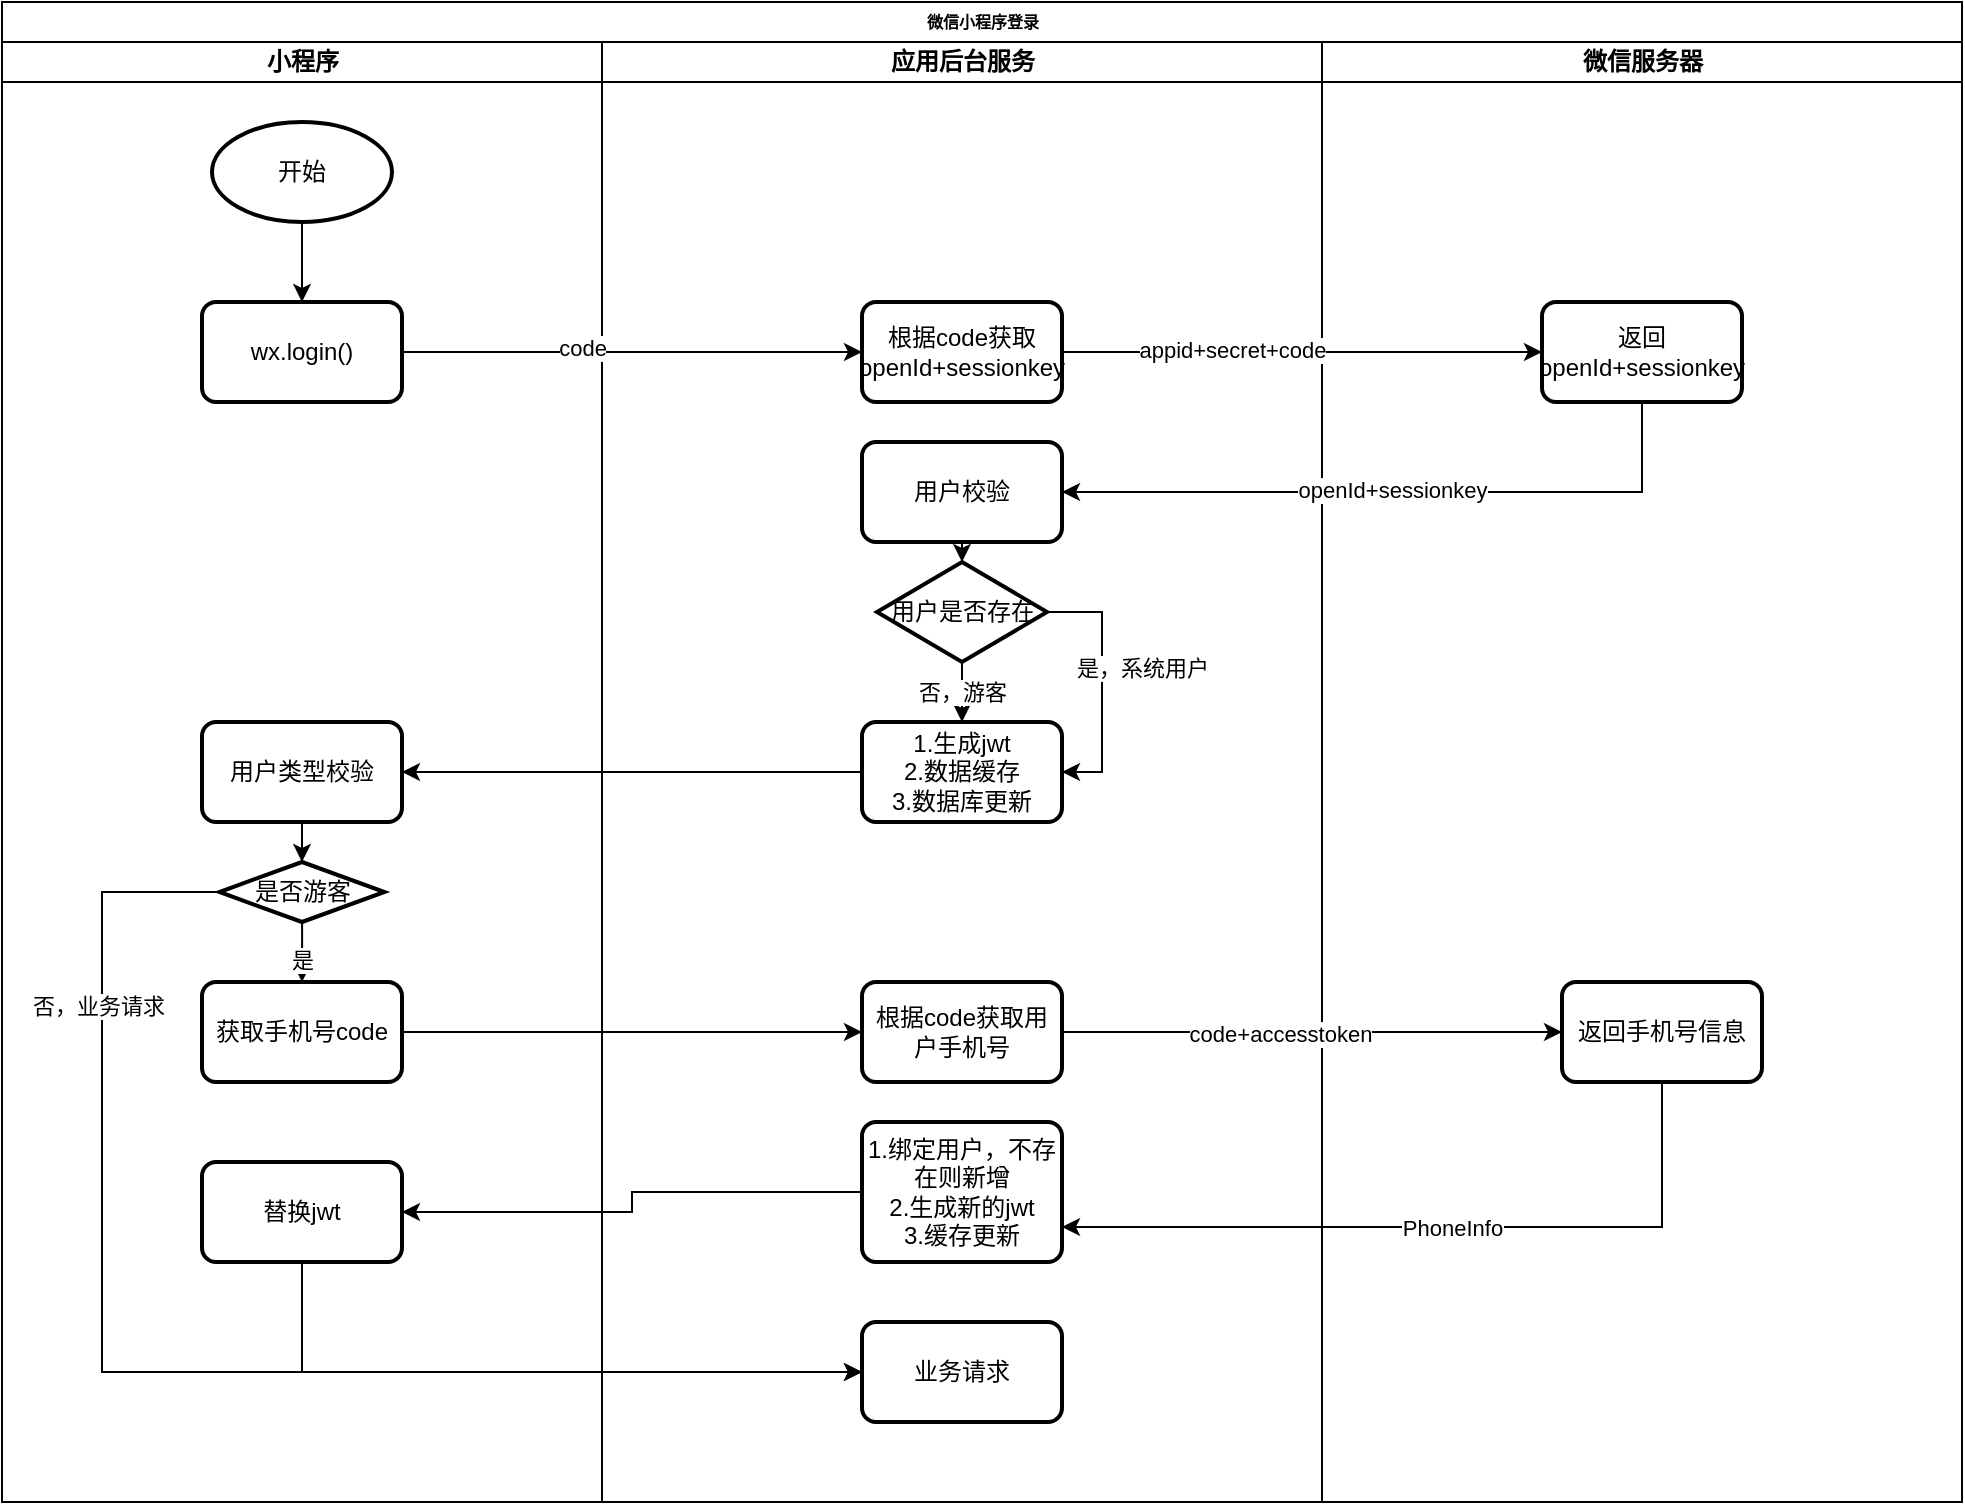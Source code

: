 <mxfile version="20.8.15" type="github">
  <diagram name="Page-1" id="74e2e168-ea6b-b213-b513-2b3c1d86103e">
    <mxGraphModel dx="954" dy="562" grid="1" gridSize="10" guides="1" tooltips="1" connect="1" arrows="1" fold="1" page="1" pageScale="1" pageWidth="1100" pageHeight="850" background="none" math="0" shadow="0">
      <root>
        <mxCell id="0" />
        <mxCell id="1" parent="0" />
        <mxCell id="77e6c97f196da883-1" value="微信小程序登录" style="swimlane;html=1;childLayout=stackLayout;startSize=20;rounded=0;shadow=0;labelBackgroundColor=none;strokeWidth=1;fontFamily=Verdana;fontSize=8;align=center;" parent="1" vertex="1">
          <mxGeometry x="70" y="40" width="980" height="750" as="geometry" />
        </mxCell>
        <mxCell id="77e6c97f196da883-2" value="小程序" style="swimlane;html=1;startSize=20;" parent="77e6c97f196da883-1" vertex="1">
          <mxGeometry y="20" width="300" height="730" as="geometry" />
        </mxCell>
        <mxCell id="PLSRkk44Yz1ZM-LXP_ny-17" style="edgeStyle=orthogonalEdgeStyle;rounded=0;orthogonalLoop=1;jettySize=auto;html=1;entryX=0.5;entryY=0;entryDx=0;entryDy=0;" edge="1" parent="77e6c97f196da883-2" source="PLSRkk44Yz1ZM-LXP_ny-10" target="PLSRkk44Yz1ZM-LXP_ny-11">
          <mxGeometry relative="1" as="geometry" />
        </mxCell>
        <mxCell id="PLSRkk44Yz1ZM-LXP_ny-10" value="开始" style="strokeWidth=2;html=1;shape=mxgraph.flowchart.start_1;whiteSpace=wrap;" vertex="1" parent="77e6c97f196da883-2">
          <mxGeometry x="105" y="40" width="90" height="50" as="geometry" />
        </mxCell>
        <mxCell id="PLSRkk44Yz1ZM-LXP_ny-11" value="wx.login()" style="rounded=1;whiteSpace=wrap;html=1;absoluteArcSize=1;arcSize=14;strokeWidth=2;" vertex="1" parent="77e6c97f196da883-2">
          <mxGeometry x="100" y="130" width="100" height="50" as="geometry" />
        </mxCell>
        <mxCell id="PLSRkk44Yz1ZM-LXP_ny-36" style="edgeStyle=orthogonalEdgeStyle;rounded=0;orthogonalLoop=1;jettySize=auto;html=1;" edge="1" parent="77e6c97f196da883-2" source="PLSRkk44Yz1ZM-LXP_ny-33" target="PLSRkk44Yz1ZM-LXP_ny-35">
          <mxGeometry relative="1" as="geometry" />
        </mxCell>
        <mxCell id="PLSRkk44Yz1ZM-LXP_ny-33" value="用户类型校验" style="rounded=1;whiteSpace=wrap;html=1;absoluteArcSize=1;arcSize=14;strokeWidth=2;" vertex="1" parent="77e6c97f196da883-2">
          <mxGeometry x="100" y="340" width="100" height="50" as="geometry" />
        </mxCell>
        <mxCell id="PLSRkk44Yz1ZM-LXP_ny-38" style="edgeStyle=orthogonalEdgeStyle;rounded=0;orthogonalLoop=1;jettySize=auto;html=1;entryX=0.5;entryY=0;entryDx=0;entryDy=0;" edge="1" parent="77e6c97f196da883-2" source="PLSRkk44Yz1ZM-LXP_ny-35" target="PLSRkk44Yz1ZM-LXP_ny-37">
          <mxGeometry relative="1" as="geometry" />
        </mxCell>
        <mxCell id="PLSRkk44Yz1ZM-LXP_ny-39" value="是" style="edgeLabel;html=1;align=center;verticalAlign=middle;resizable=0;points=[];" vertex="1" connectable="0" parent="PLSRkk44Yz1ZM-LXP_ny-38">
          <mxGeometry x="0.22" relative="1" as="geometry">
            <mxPoint as="offset" />
          </mxGeometry>
        </mxCell>
        <mxCell id="PLSRkk44Yz1ZM-LXP_ny-35" value="是否游客" style="strokeWidth=2;html=1;shape=mxgraph.flowchart.decision;whiteSpace=wrap;" vertex="1" parent="77e6c97f196da883-2">
          <mxGeometry x="108.75" y="410" width="82.5" height="30" as="geometry" />
        </mxCell>
        <mxCell id="PLSRkk44Yz1ZM-LXP_ny-37" value="获取手机号code" style="rounded=1;whiteSpace=wrap;html=1;absoluteArcSize=1;arcSize=14;strokeWidth=2;" vertex="1" parent="77e6c97f196da883-2">
          <mxGeometry x="100" y="470" width="100" height="50" as="geometry" />
        </mxCell>
        <mxCell id="PLSRkk44Yz1ZM-LXP_ny-49" value="替换jwt" style="rounded=1;whiteSpace=wrap;html=1;absoluteArcSize=1;arcSize=14;strokeWidth=2;" vertex="1" parent="77e6c97f196da883-2">
          <mxGeometry x="100" y="560" width="100" height="50" as="geometry" />
        </mxCell>
        <mxCell id="77e6c97f196da883-3" value="应用后台服务" style="swimlane;html=1;startSize=20;" parent="77e6c97f196da883-1" vertex="1">
          <mxGeometry x="300" y="20" width="360" height="730" as="geometry" />
        </mxCell>
        <mxCell id="PLSRkk44Yz1ZM-LXP_ny-15" value="根据code获取openId+sessionkey" style="rounded=1;whiteSpace=wrap;html=1;absoluteArcSize=1;arcSize=14;strokeWidth=2;" vertex="1" parent="77e6c97f196da883-3">
          <mxGeometry x="130" y="130" width="100" height="50" as="geometry" />
        </mxCell>
        <mxCell id="PLSRkk44Yz1ZM-LXP_ny-27" style="edgeStyle=orthogonalEdgeStyle;rounded=0;orthogonalLoop=1;jettySize=auto;html=1;entryX=0.5;entryY=0;entryDx=0;entryDy=0;entryPerimeter=0;" edge="1" parent="77e6c97f196da883-3" source="PLSRkk44Yz1ZM-LXP_ny-22" target="PLSRkk44Yz1ZM-LXP_ny-26">
          <mxGeometry relative="1" as="geometry" />
        </mxCell>
        <mxCell id="PLSRkk44Yz1ZM-LXP_ny-22" value="用户校验" style="rounded=1;whiteSpace=wrap;html=1;absoluteArcSize=1;arcSize=14;strokeWidth=2;" vertex="1" parent="77e6c97f196da883-3">
          <mxGeometry x="130" y="200" width="100" height="50" as="geometry" />
        </mxCell>
        <mxCell id="PLSRkk44Yz1ZM-LXP_ny-29" style="edgeStyle=orthogonalEdgeStyle;rounded=0;orthogonalLoop=1;jettySize=auto;html=1;entryX=0.5;entryY=0;entryDx=0;entryDy=0;" edge="1" parent="77e6c97f196da883-3" source="PLSRkk44Yz1ZM-LXP_ny-26" target="PLSRkk44Yz1ZM-LXP_ny-28">
          <mxGeometry relative="1" as="geometry" />
        </mxCell>
        <mxCell id="PLSRkk44Yz1ZM-LXP_ny-32" value="否，游客" style="edgeLabel;html=1;align=center;verticalAlign=middle;resizable=0;points=[];" vertex="1" connectable="0" parent="PLSRkk44Yz1ZM-LXP_ny-29">
          <mxGeometry x="-0.425" y="2" relative="1" as="geometry">
            <mxPoint x="-2" as="offset" />
          </mxGeometry>
        </mxCell>
        <mxCell id="PLSRkk44Yz1ZM-LXP_ny-30" style="edgeStyle=orthogonalEdgeStyle;rounded=0;orthogonalLoop=1;jettySize=auto;html=1;entryX=1;entryY=0.5;entryDx=0;entryDy=0;exitX=1;exitY=0.5;exitDx=0;exitDy=0;exitPerimeter=0;" edge="1" parent="77e6c97f196da883-3" source="PLSRkk44Yz1ZM-LXP_ny-26" target="PLSRkk44Yz1ZM-LXP_ny-28">
          <mxGeometry relative="1" as="geometry" />
        </mxCell>
        <mxCell id="PLSRkk44Yz1ZM-LXP_ny-31" value="是，系统用户" style="edgeLabel;html=1;align=center;verticalAlign=middle;resizable=0;points=[];" vertex="1" connectable="0" parent="PLSRkk44Yz1ZM-LXP_ny-30">
          <mxGeometry x="-0.51" y="-1" relative="1" as="geometry">
            <mxPoint x="21" y="24" as="offset" />
          </mxGeometry>
        </mxCell>
        <mxCell id="PLSRkk44Yz1ZM-LXP_ny-26" value="用户是否存在" style="strokeWidth=2;html=1;shape=mxgraph.flowchart.decision;whiteSpace=wrap;" vertex="1" parent="77e6c97f196da883-3">
          <mxGeometry x="137.5" y="260" width="85" height="50" as="geometry" />
        </mxCell>
        <mxCell id="PLSRkk44Yz1ZM-LXP_ny-28" value="1.生成jwt&lt;br&gt;2.数据缓存&lt;br&gt;3.数据库更新" style="rounded=1;whiteSpace=wrap;html=1;absoluteArcSize=1;arcSize=14;strokeWidth=2;" vertex="1" parent="77e6c97f196da883-3">
          <mxGeometry x="130" y="340" width="100" height="50" as="geometry" />
        </mxCell>
        <mxCell id="PLSRkk44Yz1ZM-LXP_ny-40" value="根据code获取用户手机号" style="rounded=1;whiteSpace=wrap;html=1;absoluteArcSize=1;arcSize=14;strokeWidth=2;" vertex="1" parent="77e6c97f196da883-3">
          <mxGeometry x="130" y="470" width="100" height="50" as="geometry" />
        </mxCell>
        <mxCell id="PLSRkk44Yz1ZM-LXP_ny-45" value="1.绑定用户，不存在则新增&lt;br&gt;2.生成新的jwt&lt;br&gt;3.缓存更新" style="rounded=1;whiteSpace=wrap;html=1;absoluteArcSize=1;arcSize=14;strokeWidth=2;" vertex="1" parent="77e6c97f196da883-3">
          <mxGeometry x="130" y="540" width="100" height="70" as="geometry" />
        </mxCell>
        <mxCell id="PLSRkk44Yz1ZM-LXP_ny-48" value="业务请求" style="rounded=1;whiteSpace=wrap;html=1;absoluteArcSize=1;arcSize=14;strokeWidth=2;" vertex="1" parent="77e6c97f196da883-3">
          <mxGeometry x="130" y="640" width="100" height="50" as="geometry" />
        </mxCell>
        <mxCell id="PLSRkk44Yz1ZM-LXP_ny-9" value="微信服务器" style="swimlane;html=1;startSize=20;" vertex="1" parent="77e6c97f196da883-1">
          <mxGeometry x="660" y="20" width="320" height="730" as="geometry" />
        </mxCell>
        <mxCell id="PLSRkk44Yz1ZM-LXP_ny-16" value="返回openId+sessionkey" style="rounded=1;whiteSpace=wrap;html=1;absoluteArcSize=1;arcSize=14;strokeWidth=2;" vertex="1" parent="PLSRkk44Yz1ZM-LXP_ny-9">
          <mxGeometry x="110" y="130" width="100" height="50" as="geometry" />
        </mxCell>
        <mxCell id="PLSRkk44Yz1ZM-LXP_ny-42" value="返回手机号信息" style="rounded=1;whiteSpace=wrap;html=1;absoluteArcSize=1;arcSize=14;strokeWidth=2;" vertex="1" parent="PLSRkk44Yz1ZM-LXP_ny-9">
          <mxGeometry x="120" y="470" width="100" height="50" as="geometry" />
        </mxCell>
        <mxCell id="PLSRkk44Yz1ZM-LXP_ny-18" style="edgeStyle=orthogonalEdgeStyle;rounded=0;orthogonalLoop=1;jettySize=auto;html=1;entryX=0;entryY=0.5;entryDx=0;entryDy=0;" edge="1" parent="77e6c97f196da883-1" source="PLSRkk44Yz1ZM-LXP_ny-11" target="PLSRkk44Yz1ZM-LXP_ny-15">
          <mxGeometry relative="1" as="geometry" />
        </mxCell>
        <mxCell id="PLSRkk44Yz1ZM-LXP_ny-20" value="code" style="edgeLabel;html=1;align=center;verticalAlign=middle;resizable=0;points=[];" vertex="1" connectable="0" parent="PLSRkk44Yz1ZM-LXP_ny-18">
          <mxGeometry x="-0.217" y="2" relative="1" as="geometry">
            <mxPoint as="offset" />
          </mxGeometry>
        </mxCell>
        <mxCell id="PLSRkk44Yz1ZM-LXP_ny-19" style="edgeStyle=orthogonalEdgeStyle;rounded=0;orthogonalLoop=1;jettySize=auto;html=1;" edge="1" parent="77e6c97f196da883-1" source="PLSRkk44Yz1ZM-LXP_ny-15" target="PLSRkk44Yz1ZM-LXP_ny-16">
          <mxGeometry relative="1" as="geometry" />
        </mxCell>
        <mxCell id="PLSRkk44Yz1ZM-LXP_ny-21" value="appid+secret+code" style="edgeLabel;html=1;align=center;verticalAlign=middle;resizable=0;points=[];" vertex="1" connectable="0" parent="PLSRkk44Yz1ZM-LXP_ny-19">
          <mxGeometry x="-0.292" y="1" relative="1" as="geometry">
            <mxPoint as="offset" />
          </mxGeometry>
        </mxCell>
        <mxCell id="PLSRkk44Yz1ZM-LXP_ny-24" style="edgeStyle=orthogonalEdgeStyle;rounded=0;orthogonalLoop=1;jettySize=auto;html=1;entryX=1;entryY=0.5;entryDx=0;entryDy=0;exitX=0.5;exitY=1;exitDx=0;exitDy=0;" edge="1" parent="77e6c97f196da883-1" source="PLSRkk44Yz1ZM-LXP_ny-16" target="PLSRkk44Yz1ZM-LXP_ny-22">
          <mxGeometry relative="1" as="geometry" />
        </mxCell>
        <mxCell id="PLSRkk44Yz1ZM-LXP_ny-25" value="openId+sessionkey" style="edgeLabel;html=1;align=center;verticalAlign=middle;resizable=0;points=[];" vertex="1" connectable="0" parent="PLSRkk44Yz1ZM-LXP_ny-24">
          <mxGeometry x="0.019" y="-1" relative="1" as="geometry">
            <mxPoint as="offset" />
          </mxGeometry>
        </mxCell>
        <mxCell id="PLSRkk44Yz1ZM-LXP_ny-34" style="edgeStyle=orthogonalEdgeStyle;rounded=0;orthogonalLoop=1;jettySize=auto;html=1;" edge="1" parent="77e6c97f196da883-1" source="PLSRkk44Yz1ZM-LXP_ny-28" target="PLSRkk44Yz1ZM-LXP_ny-33">
          <mxGeometry relative="1" as="geometry" />
        </mxCell>
        <mxCell id="PLSRkk44Yz1ZM-LXP_ny-41" style="edgeStyle=orthogonalEdgeStyle;rounded=0;orthogonalLoop=1;jettySize=auto;html=1;" edge="1" parent="77e6c97f196da883-1" source="PLSRkk44Yz1ZM-LXP_ny-37" target="PLSRkk44Yz1ZM-LXP_ny-40">
          <mxGeometry relative="1" as="geometry">
            <mxPoint x="420" y="630" as="targetPoint" />
          </mxGeometry>
        </mxCell>
        <mxCell id="PLSRkk44Yz1ZM-LXP_ny-43" style="edgeStyle=orthogonalEdgeStyle;rounded=0;orthogonalLoop=1;jettySize=auto;html=1;" edge="1" parent="77e6c97f196da883-1" source="PLSRkk44Yz1ZM-LXP_ny-40" target="PLSRkk44Yz1ZM-LXP_ny-42">
          <mxGeometry relative="1" as="geometry">
            <mxPoint x="750" y="625" as="targetPoint" />
          </mxGeometry>
        </mxCell>
        <mxCell id="PLSRkk44Yz1ZM-LXP_ny-44" value="code+accesstoken" style="edgeLabel;html=1;align=center;verticalAlign=middle;resizable=0;points=[];" vertex="1" connectable="0" parent="PLSRkk44Yz1ZM-LXP_ny-43">
          <mxGeometry x="-0.133" y="-1" relative="1" as="geometry">
            <mxPoint as="offset" />
          </mxGeometry>
        </mxCell>
        <mxCell id="PLSRkk44Yz1ZM-LXP_ny-46" style="edgeStyle=orthogonalEdgeStyle;rounded=0;orthogonalLoop=1;jettySize=auto;html=1;entryX=1;entryY=0.75;entryDx=0;entryDy=0;exitX=0.5;exitY=1;exitDx=0;exitDy=0;" edge="1" parent="77e6c97f196da883-1" source="PLSRkk44Yz1ZM-LXP_ny-42" target="PLSRkk44Yz1ZM-LXP_ny-45">
          <mxGeometry relative="1" as="geometry" />
        </mxCell>
        <mxCell id="PLSRkk44Yz1ZM-LXP_ny-47" value="PhoneInfo" style="edgeLabel;html=1;align=center;verticalAlign=middle;resizable=0;points=[];" vertex="1" connectable="0" parent="PLSRkk44Yz1ZM-LXP_ny-46">
          <mxGeometry x="-0.046" relative="1" as="geometry">
            <mxPoint as="offset" />
          </mxGeometry>
        </mxCell>
        <mxCell id="PLSRkk44Yz1ZM-LXP_ny-50" style="edgeStyle=orthogonalEdgeStyle;rounded=0;orthogonalLoop=1;jettySize=auto;html=1;entryX=1;entryY=0.5;entryDx=0;entryDy=0;" edge="1" parent="77e6c97f196da883-1" source="PLSRkk44Yz1ZM-LXP_ny-45" target="PLSRkk44Yz1ZM-LXP_ny-49">
          <mxGeometry relative="1" as="geometry" />
        </mxCell>
        <mxCell id="PLSRkk44Yz1ZM-LXP_ny-51" style="edgeStyle=orthogonalEdgeStyle;rounded=0;orthogonalLoop=1;jettySize=auto;html=1;entryX=0;entryY=0.5;entryDx=0;entryDy=0;exitX=0.5;exitY=1;exitDx=0;exitDy=0;" edge="1" parent="77e6c97f196da883-1" source="PLSRkk44Yz1ZM-LXP_ny-49" target="PLSRkk44Yz1ZM-LXP_ny-48">
          <mxGeometry relative="1" as="geometry" />
        </mxCell>
        <mxCell id="PLSRkk44Yz1ZM-LXP_ny-52" style="edgeStyle=orthogonalEdgeStyle;rounded=0;orthogonalLoop=1;jettySize=auto;html=1;entryX=0;entryY=0.5;entryDx=0;entryDy=0;exitX=0;exitY=0.5;exitDx=0;exitDy=0;exitPerimeter=0;" edge="1" parent="77e6c97f196da883-1" source="PLSRkk44Yz1ZM-LXP_ny-35" target="PLSRkk44Yz1ZM-LXP_ny-48">
          <mxGeometry relative="1" as="geometry">
            <Array as="points">
              <mxPoint x="50" y="445" />
              <mxPoint x="50" y="685" />
            </Array>
          </mxGeometry>
        </mxCell>
        <mxCell id="PLSRkk44Yz1ZM-LXP_ny-53" value="否，业务请求" style="edgeLabel;html=1;align=center;verticalAlign=middle;resizable=0;points=[];" vertex="1" connectable="0" parent="PLSRkk44Yz1ZM-LXP_ny-52">
          <mxGeometry x="-0.66" y="-2" relative="1" as="geometry">
            <mxPoint as="offset" />
          </mxGeometry>
        </mxCell>
      </root>
    </mxGraphModel>
  </diagram>
</mxfile>

